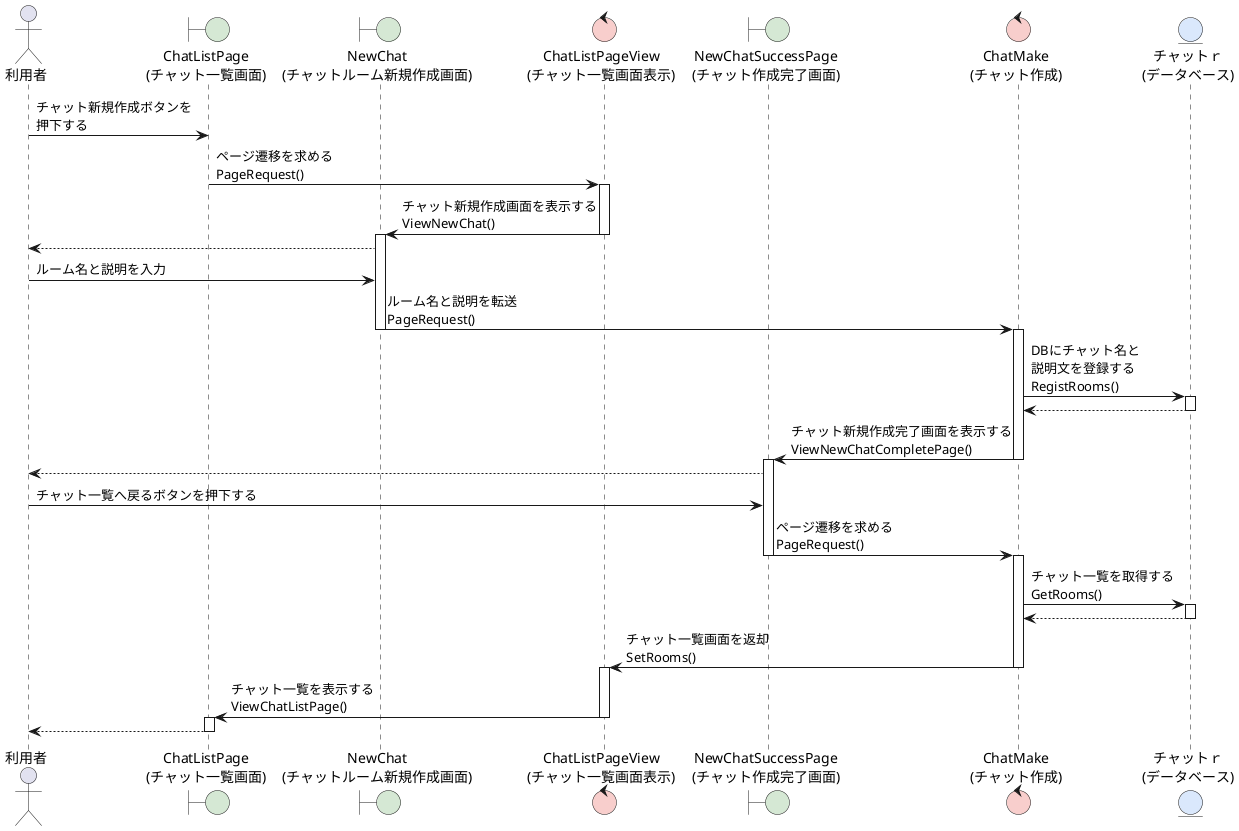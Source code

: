 @startuml rireki 

actor 利用者 as user
' boundary "MenuPage\n(メニュー画面)" as MenuPage #d5e8d4
boundary "ChatListPage\n(チャット一覧画面)" as ChatListPage #d5e8d4
boundary "NewChat\n(チャットルーム新規作成画面)" as NewChat #d5e8d4
boundary "NewChatSuccessPage\n(チャット作成完了画面)" as NewChatSuccessPage #d5e8d4

control "ChatListPageView\n(チャット一覧画面表示)" as ChatListPageView #f8cecc
control "NewChatSuccessPage\n(チャット作成完了画面表示)" as NewChatSuccessPage #f8cecc
' control 3
' control 4

' control "View\n(ページ遷移管理)" as View #f8cecc
control "ChatMake\n(チャット作成)" as make #f8cecc
entity "チャットｒ\n(データベース)" as DB #dae8fc


' activate Model
' activate make
' user -> MenuPage :チャットボタンを\n押下する
' activate MenuPage
' MenuPage -> View :ページ遷移を求める\nPageRequest()
' deactivate MenuPage
' View -> Model :チャット一覧を取得する\nGetRooms()
' Model -> DB :DBアクセス\nDbAccess()
' activate DB
' DB --> Model
' deactivate DB
' Model -> View :チャット一覧画面を返却\nSetRooms()
' View -> ChatListPage :チャット一覧を表示する\nViewChatListPage()
' activate ChatListPage
' ChatListPage --> user 
user -> ChatListPage :チャット新規作成ボタンを\n押下する
ChatListPage -> ChatListPageView :ページ遷移を求める\nPageRequest()
deactivate ChatListPage
activate ChatListPageView
ChatListPageView -> NewChat :チャット新規作成画面を表示する\nViewNewChat()
deactivate ChatListPageView
activate NewChat
NewChat --> user
user -> NewChat :ルーム名と説明を入力
NewChat -> make :ルーム名と説明を転送\nPageRequest()
deactivate NewChat
activate make
make -> DB :DBにチャット名と\n説明文を登録する\nRegistRooms()
' deactivate make
' ChatMake -> DB :DBアクセス\nDbAccess()
activate DB
DB --> make
deactivate DB
' activate make
' ChatMake -> make :DBアクセス可否を返却する\nReturnAccess()
make -> NewChatSuccessPage:チャット新規作成完了画面を表示する\nViewNewChatCompletePage()
deactivate make
activate NewChatSuccessPage
NewChatSuccessPage --> user
user -> NewChatSuccessPage:チャット一覧へ戻るボタンを押下する
NewChatSuccessPage -> make :ページ遷移を求める\nPageRequest()
deactivate NewChatSuccessPage
activate make
make -> DB :チャット一覧を取得する\nGetRooms()
' ChatMake -> DB :DBアクセス\nDbAccess()
activate DB
DB --> make
deactivate DB
make -> ChatListPageView :チャット一覧画面を返却\nSetRooms()
deactivate make
activate ChatListPageView
ChatListPageView -> ChatListPage :チャット一覧を表示する\nViewChatListPage()
deactivate ChatListPageView
activate ChatListPage
ChatListPage --> user
deactivate ChatListPage
' deactivate ChatMake

@enduml

' @startuml rireki 

' actor 利用者 as user
' ' boundary "MenuPage\n(メニュー画面)" as MenuPage #d5e8d4
' boundary "ChatListPage\n(チャット一覧画面)" as ChatListPage #d5e8d4
' boundary "NewChat\n(チャットルーム新規作成画面)" as NewChat #d5e8d4
' boundary "NewChatSuccessPage\n(チャット作成完了画面)" as NewChatSuccessPage #d5e8d4

' control "View\n(ページ遷移管理)" as View #f8cecc
' control "Model\n(データ処理＆DBアクセス)" as Model #f8cecc
' entity "Sqlite3\n(データベース)" as DB #dae8fc


' activate Model
' activate View
' ' user -> MenuPage :チャットボタンを\n押下する
' ' activate MenuPage
' ' MenuPage -> View :ページ遷移を求める\nPageRequest()
' ' deactivate MenuPage
' ' View -> Model :チャット一覧を取得する\nGetRooms()
' ' Model -> DB :DBアクセス\nDbAccess()
' ' activate DB
' ' DB --> Model
' ' deactivate DB
' ' Model -> View :チャット一覧画面を返却\nSetRooms()
' ' View -> ChatListPage :チャット一覧を表示する\nViewChatListPage()
' ' activate ChatListPage
' ' ChatListPage --> user 
' user -> ChatListPage :チャット新規作成ボタンを\n押下する
' ChatListPage -> View :ページ遷移を求める\nPageRequest()
' deactivate ChatListPage
' View -> NewChat :チャット新規作成画面を表示する\nViewNewChat()
' activate NewChat
' NewChat --> user
' user -> NewChat :ルーム名と説明を入力
' NewChat -> View :ページ遷移を求める\nPageRequest()
' deactivate NewChat
' View -> Model :DBに情報を登録する\nRegistRooms()
' Model -> DB :DBアクセス\nDbAccess()
' activate DB
' DB -> Model
' deactivate DB
' Model -> View :DBアクセス可否を返却する\nReturnAccess()
' View -> NewChatSuccessPage:チャット新規作成完了画面を表示する\nViewNewChatCompletePage()
' activate NewChatSuccessPage
' NewChatSuccessPage --> user
' user -> NewChatSuccessPage:チャット一覧へ戻るボタンを押下する
' NewChatSuccessPage -> View :ページ遷移を求める\nPageRequest()
' deactivate NewChatSuccessPage

' View -> Model :チャット一覧を取得する\nGetRooms()
' Model -> DB :DBアクセス\nDbAccess()
' activate DB
' DB --> Model
' deactivate DB
' Model -> View :チャット一覧画面を返却\nSetRooms()


' View -> ChatListPage :チャット一覧を表示する\nViewChatListPage()
' activate ChatListPage
' ChatListPage --> user
' deactivate ChatListPage
' deactivate View
' deactivate Model

' @enduml

